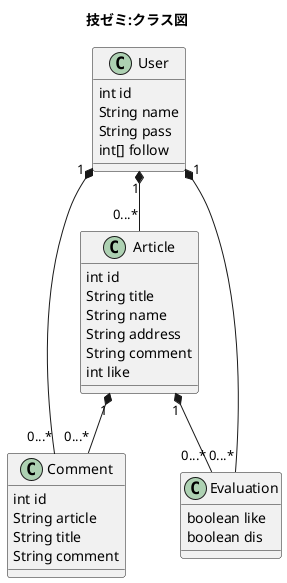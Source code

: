 @startuml classsample
title: 技ゼミ:クラス図

class User {
    int id
    String name
    String pass
    int[] follow
}
class Article {
    int id
    String title
    String name
    String address
    String comment
    int like
}
class Comment {
    int id
    String article
    String title
    String comment
}
class Evaluation{
    boolean like
    boolean dis
}

User "1" *-- "0...*" Article
User "1" *-- "0...*" Comment
User "1" *-- "0...*" Evaluation
Article "1" *-- "0...*" Comment
Article "1" *-- "0...*" Evaluation

@enduml